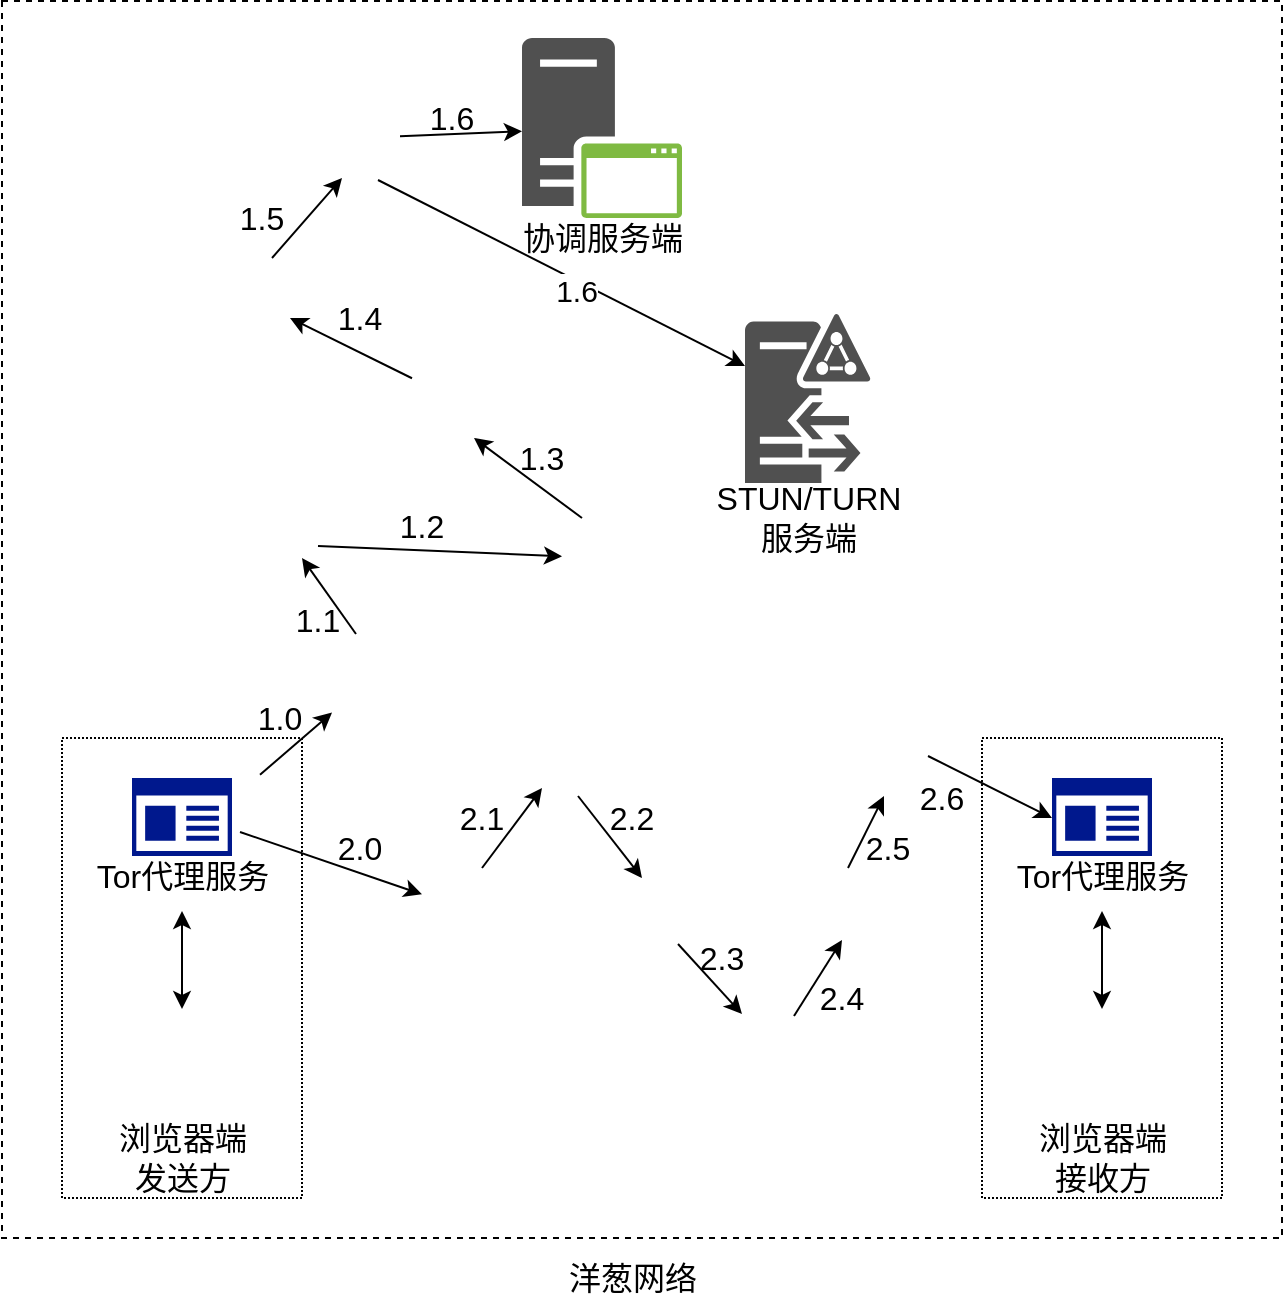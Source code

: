 <mxfile version="14.6.12" type="github">
  <diagram id="OCHjULSu1DyBYGUDZAkZ" name="Page-1">
    <mxGraphModel dx="906" dy="589" grid="1" gridSize="10" guides="1" tooltips="1" connect="0" arrows="1" fold="1" page="1" pageScale="1" pageWidth="827" pageHeight="1169" math="0" shadow="0">
      <root>
        <mxCell id="0" />
        <mxCell id="1" parent="0" />
        <mxCell id="9-z5hyXyrFVvHmD_KuJB-18" value="" style="rounded=0;whiteSpace=wrap;html=1;fontSize=16;dashed=1;" parent="1" vertex="1">
          <mxGeometry x="310" y="151.5" width="640" height="618.5" as="geometry" />
        </mxCell>
        <mxCell id="c0s-1U45BDCgnt8DzCzi-7" value="" style="pointerEvents=1;shadow=0;dashed=0;html=1;strokeColor=none;fillColor=#505050;labelPosition=center;verticalLabelPosition=bottom;verticalAlign=top;outlineConnect=0;align=center;shape=mxgraph.office.servers.application_server_green;fontSize=16;" parent="1" vertex="1">
          <mxGeometry x="570" y="170" width="80" height="90" as="geometry" />
        </mxCell>
        <mxCell id="c0s-1U45BDCgnt8DzCzi-54" value="协调服务端" style="text;html=1;align=center;verticalAlign=middle;resizable=0;points=[];autosize=1;fontSize=16;" parent="1" vertex="1">
          <mxGeometry x="560" y="260" width="100" height="20" as="geometry" />
        </mxCell>
        <mxCell id="c0s-1U45BDCgnt8DzCzi-16" value="" style="shape=image;html=1;verticalAlign=top;verticalLabelPosition=bottom;labelBackgroundColor=#ffffff;imageAspect=0;aspect=fixed;image=https://cdn0.iconfinder.com/data/icons/flat-round-system/512/tor-128.png;fontSize=16;" parent="1" vertex="1">
          <mxGeometry x="429" y="400" width="40" height="40" as="geometry" />
        </mxCell>
        <mxCell id="c0s-1U45BDCgnt8DzCzi-17" value="" style="shape=image;html=1;verticalAlign=top;verticalLabelPosition=bottom;labelBackgroundColor=#ffffff;imageAspect=0;aspect=fixed;image=https://cdn0.iconfinder.com/data/icons/flat-round-system/512/tor-128.png;fontSize=16;" parent="1" vertex="1">
          <mxGeometry x="515" y="330" width="40" height="40" as="geometry" />
        </mxCell>
        <mxCell id="c0s-1U45BDCgnt8DzCzi-18" value="" style="shape=image;html=1;verticalAlign=top;verticalLabelPosition=bottom;labelBackgroundColor=#ffffff;imageAspect=0;aspect=fixed;image=https://cdn0.iconfinder.com/data/icons/flat-round-system/512/tor-128.png;fontSize=16;" parent="1" vertex="1">
          <mxGeometry x="590" y="410" width="40" height="40" as="geometry" />
        </mxCell>
        <mxCell id="c0s-1U45BDCgnt8DzCzi-19" value="" style="shape=image;html=1;verticalAlign=top;verticalLabelPosition=bottom;labelBackgroundColor=#ffffff;imageAspect=0;aspect=fixed;image=https://cdn0.iconfinder.com/data/icons/flat-round-system/512/tor-128.png;fontSize=16;" parent="1" vertex="1">
          <mxGeometry x="790" y="410.75" width="40" height="40" as="geometry" />
        </mxCell>
        <mxCell id="c0s-1U45BDCgnt8DzCzi-21" value="" style="shape=image;html=1;verticalAlign=top;verticalLabelPosition=bottom;labelBackgroundColor=#ffffff;imageAspect=0;aspect=fixed;image=https://cdn0.iconfinder.com/data/icons/flat-round-system/512/tor-128.png;fontSize=16;" parent="1" vertex="1">
          <mxGeometry x="475" y="470" width="40" height="40" as="geometry" />
        </mxCell>
        <mxCell id="c0s-1U45BDCgnt8DzCzi-58" value="洋葱网络" style="text;html=1;align=center;verticalAlign=middle;resizable=0;points=[];autosize=1;fontSize=16;" parent="1" vertex="1">
          <mxGeometry x="585" y="780" width="80" height="20" as="geometry" />
        </mxCell>
        <mxCell id="9-z5hyXyrFVvHmD_KuJB-19" value="" style="shape=image;html=1;verticalAlign=top;verticalLabelPosition=bottom;labelBackgroundColor=#ffffff;imageAspect=0;aspect=fixed;image=https://cdn0.iconfinder.com/data/icons/flat-round-system/512/tor-128.png;fontSize=16;" parent="1" vertex="1">
          <mxGeometry x="414" y="280" width="40" height="40" as="geometry" />
        </mxCell>
        <mxCell id="9-z5hyXyrFVvHmD_KuJB-21" value="" style="shape=image;html=1;verticalAlign=top;verticalLabelPosition=bottom;labelBackgroundColor=#ffffff;imageAspect=0;aspect=fixed;image=https://cdn0.iconfinder.com/data/icons/flat-round-system/512/tor-128.png;fontSize=16;" parent="1" vertex="1">
          <mxGeometry x="860" y="320" width="40" height="40" as="geometry" />
        </mxCell>
        <mxCell id="9-z5hyXyrFVvHmD_KuJB-23" value="" style="shape=image;html=1;verticalAlign=top;verticalLabelPosition=bottom;labelBackgroundColor=#ffffff;imageAspect=0;aspect=fixed;image=https://cdn0.iconfinder.com/data/icons/flat-round-system/512/tor-128.png;fontSize=16;" parent="1" vertex="1">
          <mxGeometry x="520" y="585" width="40" height="40" as="geometry" />
        </mxCell>
        <mxCell id="9-z5hyXyrFVvHmD_KuJB-24" value="" style="shape=image;html=1;verticalAlign=top;verticalLabelPosition=bottom;labelBackgroundColor=#ffffff;imageAspect=0;aspect=fixed;image=https://cdn0.iconfinder.com/data/icons/flat-round-system/512/tor-128.png;fontSize=16;" parent="1" vertex="1">
          <mxGeometry x="469" y="200" width="40" height="40" as="geometry" />
        </mxCell>
        <mxCell id="9-z5hyXyrFVvHmD_KuJB-25" value="" style="shape=image;html=1;verticalAlign=top;verticalLabelPosition=bottom;labelBackgroundColor=#ffffff;imageAspect=0;aspect=fixed;image=https://cdn0.iconfinder.com/data/icons/flat-round-system/512/tor-128.png;fontSize=16;" parent="1" vertex="1">
          <mxGeometry x="693" y="200" width="40" height="40" as="geometry" />
        </mxCell>
        <mxCell id="9-z5hyXyrFVvHmD_KuJB-27" value="&amp;nbsp;" style="text;html=1;strokeColor=none;fillColor=none;align=center;verticalAlign=middle;whiteSpace=wrap;rounded=0;dashed=1;fontSize=16;" parent="1" vertex="1">
          <mxGeometry x="618" y="430" width="40" height="20" as="geometry" />
        </mxCell>
        <mxCell id="3aFzCoHox-xoftAFMv3z-1" value="" style="rounded=0;whiteSpace=wrap;html=1;dashed=1;dashPattern=1 1;fontSize=16;" parent="1" vertex="1">
          <mxGeometry x="340" y="520" width="120" height="230" as="geometry" />
        </mxCell>
        <mxCell id="3aFzCoHox-xoftAFMv3z-5" value="" style="aspect=fixed;pointerEvents=1;shadow=0;dashed=0;html=1;strokeColor=none;labelPosition=center;verticalLabelPosition=bottom;verticalAlign=top;align=center;fillColor=#00188D;shape=mxgraph.mscae.enterprise.app_generic;fontSize=16;" parent="1" vertex="1">
          <mxGeometry x="375" y="540" width="50" height="39" as="geometry" />
        </mxCell>
        <mxCell id="3aFzCoHox-xoftAFMv3z-6" value="Tor代理服务" style="text;html=1;align=center;verticalAlign=middle;resizable=0;points=[];autosize=1;fontSize=16;" parent="1" vertex="1">
          <mxGeometry x="350" y="579" width="100" height="20" as="geometry" />
        </mxCell>
        <mxCell id="3aFzCoHox-xoftAFMv3z-12" style="rounded=0;orthogonalLoop=1;jettySize=auto;html=1;fontSize=16;startArrow=classic;startFill=1;" parent="1" edge="1">
          <mxGeometry x="345" y="435.5" as="geometry">
            <mxPoint x="400" y="655.5" as="sourcePoint" />
            <mxPoint x="400" y="606.5" as="targetPoint" />
          </mxGeometry>
        </mxCell>
        <mxCell id="c0s-1U45BDCgnt8DzCzi-28" style="rounded=0;orthogonalLoop=1;jettySize=auto;html=1;fontSize=16;" parent="1" target="c0s-1U45BDCgnt8DzCzi-21" edge="1">
          <mxGeometry x="370" y="310" as="geometry">
            <mxPoint x="439" y="538.395" as="sourcePoint" />
          </mxGeometry>
        </mxCell>
        <mxCell id="T7WeoSZBhTSac08RslKe-7" style="rounded=0;orthogonalLoop=1;jettySize=auto;html=1;fontSize=16;exitX=0.975;exitY=0.6;exitDx=0;exitDy=0;exitPerimeter=0;" parent="1" source="c0s-1U45BDCgnt8DzCzi-16" target="c0s-1U45BDCgnt8DzCzi-18" edge="1">
          <mxGeometry x="418.39" y="191" as="geometry">
            <mxPoint x="460" y="410" as="sourcePoint" />
            <mxPoint x="494.39" y="320" as="targetPoint" />
          </mxGeometry>
        </mxCell>
        <mxCell id="T7WeoSZBhTSac08RslKe-8" style="rounded=0;orthogonalLoop=1;jettySize=auto;html=1;fontSize=16;exitX=0.3;exitY=-0.05;exitDx=0;exitDy=0;exitPerimeter=0;" parent="1" source="c0s-1U45BDCgnt8DzCzi-21" edge="1">
          <mxGeometry x="413" y="247.91" as="geometry">
            <mxPoint x="482" y="470" as="sourcePoint" />
            <mxPoint x="460" y="430" as="targetPoint" />
          </mxGeometry>
        </mxCell>
        <mxCell id="T7WeoSZBhTSac08RslKe-9" style="rounded=0;orthogonalLoop=1;jettySize=auto;html=1;fontSize=16;entryX=0.775;entryY=1;entryDx=0;entryDy=0;entryPerimeter=0;" parent="1" target="c0s-1U45BDCgnt8DzCzi-17" edge="1">
          <mxGeometry x="531" y="181.6" as="geometry">
            <mxPoint x="600" y="410" as="sourcePoint" />
            <mxPoint x="636" y="378.884" as="targetPoint" />
          </mxGeometry>
        </mxCell>
        <mxCell id="T7WeoSZBhTSac08RslKe-10" style="rounded=0;orthogonalLoop=1;jettySize=auto;html=1;fontSize=16;entryX=0.775;entryY=1;entryDx=0;entryDy=0;entryPerimeter=0;" parent="1" source="c0s-1U45BDCgnt8DzCzi-17" edge="1">
          <mxGeometry x="439" y="121.6" as="geometry">
            <mxPoint x="508" y="340" as="sourcePoint" />
            <mxPoint x="454" y="310" as="targetPoint" />
          </mxGeometry>
        </mxCell>
        <mxCell id="T7WeoSZBhTSac08RslKe-11" style="rounded=0;orthogonalLoop=1;jettySize=auto;html=1;fontSize=16;" parent="1" edge="1">
          <mxGeometry x="368.5" y="61.48" as="geometry">
            <mxPoint x="445" y="280" as="sourcePoint" />
            <mxPoint x="480" y="240" as="targetPoint" />
          </mxGeometry>
        </mxCell>
        <mxCell id="T7WeoSZBhTSac08RslKe-12" style="rounded=0;orthogonalLoop=1;jettySize=auto;html=1;fontSize=16;" parent="1" source="9-z5hyXyrFVvHmD_KuJB-24" target="c0s-1U45BDCgnt8DzCzi-7" edge="1">
          <mxGeometry x="473.5" y="26.48" as="geometry">
            <mxPoint x="550" y="245" as="sourcePoint" />
            <mxPoint x="585" y="195" as="targetPoint" />
          </mxGeometry>
        </mxCell>
        <mxCell id="T7WeoSZBhTSac08RslKe-13" value="1.0" style="text;html=1;strokeColor=none;fillColor=none;align=center;verticalAlign=middle;whiteSpace=wrap;rounded=0;dashed=1;dashPattern=1 1;fontSize=16;" parent="1" vertex="1">
          <mxGeometry x="429" y="500" width="40" height="20" as="geometry" />
        </mxCell>
        <mxCell id="T7WeoSZBhTSac08RslKe-14" value="1.1" style="text;html=1;strokeColor=none;fillColor=none;align=center;verticalAlign=middle;whiteSpace=wrap;rounded=0;dashed=1;dashPattern=1 1;fontSize=16;" parent="1" vertex="1">
          <mxGeometry x="448" y="450.75" width="40" height="20" as="geometry" />
        </mxCell>
        <mxCell id="T7WeoSZBhTSac08RslKe-15" value="1.2" style="text;html=1;strokeColor=none;fillColor=none;align=center;verticalAlign=middle;whiteSpace=wrap;rounded=0;dashed=1;dashPattern=1 1;fontSize=16;" parent="1" vertex="1">
          <mxGeometry x="500" y="404" width="40" height="20" as="geometry" />
        </mxCell>
        <mxCell id="T7WeoSZBhTSac08RslKe-16" value="1.3" style="text;html=1;strokeColor=none;fillColor=none;align=center;verticalAlign=middle;whiteSpace=wrap;rounded=0;dashed=1;dashPattern=1 1;fontSize=16;" parent="1" vertex="1">
          <mxGeometry x="560" y="370" width="40" height="20" as="geometry" />
        </mxCell>
        <mxCell id="T7WeoSZBhTSac08RslKe-17" value="1.4" style="text;html=1;strokeColor=none;fillColor=none;align=center;verticalAlign=middle;whiteSpace=wrap;rounded=0;dashed=1;dashPattern=1 1;fontSize=16;" parent="1" vertex="1">
          <mxGeometry x="469" y="300" width="40" height="20" as="geometry" />
        </mxCell>
        <mxCell id="T7WeoSZBhTSac08RslKe-18" value="1.5" style="text;html=1;strokeColor=none;fillColor=none;align=center;verticalAlign=middle;whiteSpace=wrap;rounded=0;dashed=1;dashPattern=1 1;fontSize=16;" parent="1" vertex="1">
          <mxGeometry x="420" y="250" width="40" height="20" as="geometry" />
        </mxCell>
        <mxCell id="T7WeoSZBhTSac08RslKe-19" value="1.6" style="text;html=1;strokeColor=none;fillColor=none;align=center;verticalAlign=middle;whiteSpace=wrap;rounded=0;dashed=1;dashPattern=1 1;fontSize=16;" parent="1" vertex="1">
          <mxGeometry x="515" y="200" width="40" height="20" as="geometry" />
        </mxCell>
        <mxCell id="T7WeoSZBhTSac08RslKe-20" value="" style="shape=image;html=1;verticalAlign=top;verticalLabelPosition=bottom;labelBackgroundColor=#ffffff;imageAspect=0;aspect=fixed;image=https://cdn1.iconfinder.com/data/icons/logotypes/32/chrome-128.png;fontSize=16;" parent="1" vertex="1">
          <mxGeometry x="375" y="660" width="50" height="50" as="geometry" />
        </mxCell>
        <mxCell id="T7WeoSZBhTSac08RslKe-21" value="浏览器端&lt;br style=&quot;font-size: 16px&quot;&gt;发送方" style="text;html=1;align=center;verticalAlign=middle;resizable=0;points=[];autosize=1;fontSize=16;" parent="1" vertex="1">
          <mxGeometry x="360" y="710" width="80" height="40" as="geometry" />
        </mxCell>
        <mxCell id="T7WeoSZBhTSac08RslKe-30" value="" style="rounded=0;whiteSpace=wrap;html=1;dashed=1;dashPattern=1 1;fontSize=16;" parent="1" vertex="1">
          <mxGeometry x="800" y="520" width="120" height="230" as="geometry" />
        </mxCell>
        <mxCell id="T7WeoSZBhTSac08RslKe-31" value="" style="aspect=fixed;pointerEvents=1;shadow=0;dashed=0;html=1;strokeColor=none;labelPosition=center;verticalLabelPosition=bottom;verticalAlign=top;align=center;fillColor=#00188D;shape=mxgraph.mscae.enterprise.app_generic;fontSize=16;" parent="1" vertex="1">
          <mxGeometry x="835" y="540" width="50" height="39" as="geometry" />
        </mxCell>
        <mxCell id="T7WeoSZBhTSac08RslKe-32" value="Tor代理服务" style="text;html=1;align=center;verticalAlign=middle;resizable=0;points=[];autosize=1;fontSize=16;" parent="1" vertex="1">
          <mxGeometry x="810" y="579" width="100" height="20" as="geometry" />
        </mxCell>
        <mxCell id="T7WeoSZBhTSac08RslKe-33" style="rounded=0;orthogonalLoop=1;jettySize=auto;html=1;fontSize=16;startArrow=classic;startFill=1;" parent="1" edge="1">
          <mxGeometry x="805" y="435.5" as="geometry">
            <mxPoint x="860" y="655.5" as="sourcePoint" />
            <mxPoint x="860" y="606.5" as="targetPoint" />
          </mxGeometry>
        </mxCell>
        <mxCell id="T7WeoSZBhTSac08RslKe-34" value="" style="shape=image;html=1;verticalAlign=top;verticalLabelPosition=bottom;labelBackgroundColor=#ffffff;imageAspect=0;aspect=fixed;image=https://cdn1.iconfinder.com/data/icons/logotypes/32/chrome-128.png;fontSize=16;" parent="1" vertex="1">
          <mxGeometry x="835" y="660" width="50" height="50" as="geometry" />
        </mxCell>
        <mxCell id="T7WeoSZBhTSac08RslKe-35" value="浏览器端&lt;br style=&quot;font-size: 16px&quot;&gt;接收方" style="text;html=1;align=center;verticalAlign=middle;resizable=0;points=[];autosize=1;fontSize=16;" parent="1" vertex="1">
          <mxGeometry x="820" y="710" width="80" height="40" as="geometry" />
        </mxCell>
        <mxCell id="T7WeoSZBhTSac08RslKe-37" style="rounded=0;orthogonalLoop=1;jettySize=auto;html=1;fontSize=16;exitX=1.08;exitY=0.692;exitDx=0;exitDy=0;exitPerimeter=0;" parent="1" source="3aFzCoHox-xoftAFMv3z-5" target="9-z5hyXyrFVvHmD_KuJB-23" edge="1">
          <mxGeometry x="428.39" y="201" as="geometry">
            <mxPoint x="478" y="434" as="sourcePoint" />
            <mxPoint x="600" y="439.155" as="targetPoint" />
          </mxGeometry>
        </mxCell>
        <mxCell id="T7WeoSZBhTSac08RslKe-38" value="" style="shape=image;html=1;verticalAlign=top;verticalLabelPosition=bottom;labelBackgroundColor=#ffffff;imageAspect=0;aspect=fixed;image=https://cdn0.iconfinder.com/data/icons/flat-round-system/512/tor-128.png;fontSize=16;" parent="1" vertex="1">
          <mxGeometry x="760" y="280" width="40" height="40" as="geometry" />
        </mxCell>
        <mxCell id="T7WeoSZBhTSac08RslKe-39" value="" style="shape=image;html=1;verticalAlign=top;verticalLabelPosition=bottom;labelBackgroundColor=#ffffff;imageAspect=0;aspect=fixed;image=https://cdn0.iconfinder.com/data/icons/flat-round-system/512/tor-128.png;fontSize=16;" parent="1" vertex="1">
          <mxGeometry x="570" y="510" width="40" height="40" as="geometry" />
        </mxCell>
        <mxCell id="T7WeoSZBhTSac08RslKe-40" style="rounded=0;orthogonalLoop=1;jettySize=auto;html=1;fontSize=16;" parent="1" edge="1">
          <mxGeometry x="438.39" y="206" as="geometry">
            <mxPoint x="550" y="585" as="sourcePoint" />
            <mxPoint x="580" y="545" as="targetPoint" />
          </mxGeometry>
        </mxCell>
        <mxCell id="T7WeoSZBhTSac08RslKe-41" value="" style="shape=image;html=1;verticalAlign=top;verticalLabelPosition=bottom;labelBackgroundColor=#ffffff;imageAspect=0;aspect=fixed;image=https://cdn0.iconfinder.com/data/icons/flat-round-system/512/tor-128.png;fontSize=16;" parent="1" vertex="1">
          <mxGeometry x="620" y="585" width="40" height="40" as="geometry" />
        </mxCell>
        <mxCell id="T7WeoSZBhTSac08RslKe-42" value="" style="shape=image;html=1;verticalAlign=top;verticalLabelPosition=bottom;labelBackgroundColor=#ffffff;imageAspect=0;aspect=fixed;image=https://cdn0.iconfinder.com/data/icons/flat-round-system/512/tor-128.png;fontSize=16;" parent="1" vertex="1">
          <mxGeometry x="670" y="650" width="40" height="40" as="geometry" />
        </mxCell>
        <mxCell id="T7WeoSZBhTSac08RslKe-43" value="" style="shape=image;html=1;verticalAlign=top;verticalLabelPosition=bottom;labelBackgroundColor=#ffffff;imageAspect=0;aspect=fixed;image=https://cdn0.iconfinder.com/data/icons/flat-round-system/512/tor-128.png;fontSize=16;" parent="1" vertex="1">
          <mxGeometry x="720" y="585" width="40" height="40" as="geometry" />
        </mxCell>
        <mxCell id="T7WeoSZBhTSac08RslKe-44" value="" style="shape=image;html=1;verticalAlign=top;verticalLabelPosition=bottom;labelBackgroundColor=#ffffff;imageAspect=0;aspect=fixed;image=https://cdn0.iconfinder.com/data/icons/flat-round-system/512/tor-128.png;fontSize=16;" parent="1" vertex="1">
          <mxGeometry x="733" y="510" width="40" height="40" as="geometry" />
        </mxCell>
        <mxCell id="T7WeoSZBhTSac08RslKe-45" style="rounded=0;orthogonalLoop=1;jettySize=auto;html=1;fontSize=16;exitX=0.7;exitY=0.975;exitDx=0;exitDy=0;exitPerimeter=0;" parent="1" source="T7WeoSZBhTSac08RslKe-39" edge="1">
          <mxGeometry x="448.39" y="221" as="geometry">
            <mxPoint x="600" y="540" as="sourcePoint" />
            <mxPoint x="630" y="590" as="targetPoint" />
          </mxGeometry>
        </mxCell>
        <mxCell id="T7WeoSZBhTSac08RslKe-46" style="rounded=0;orthogonalLoop=1;jettySize=auto;html=1;fontSize=16;" parent="1" edge="1">
          <mxGeometry x="498.39" y="295" as="geometry">
            <mxPoint x="648" y="623" as="sourcePoint" />
            <mxPoint x="680" y="658" as="targetPoint" />
          </mxGeometry>
        </mxCell>
        <mxCell id="T7WeoSZBhTSac08RslKe-47" style="rounded=0;orthogonalLoop=1;jettySize=auto;html=1;fontSize=16;" parent="1" edge="1">
          <mxGeometry x="504.39" y="304" as="geometry">
            <mxPoint x="706" y="659" as="sourcePoint" />
            <mxPoint x="730" y="621" as="targetPoint" />
          </mxGeometry>
        </mxCell>
        <mxCell id="T7WeoSZBhTSac08RslKe-48" style="rounded=0;orthogonalLoop=1;jettySize=auto;html=1;fontSize=16;entryX=0.45;entryY=0.975;entryDx=0;entryDy=0;entryPerimeter=0;" parent="1" target="T7WeoSZBhTSac08RslKe-44" edge="1">
          <mxGeometry x="531.39" y="230" as="geometry">
            <mxPoint x="733" y="585" as="sourcePoint" />
            <mxPoint x="753" y="540" as="targetPoint" />
          </mxGeometry>
        </mxCell>
        <mxCell id="T7WeoSZBhTSac08RslKe-49" style="rounded=0;orthogonalLoop=1;jettySize=auto;html=1;fontSize=16;entryX=0;entryY=0.513;entryDx=0;entryDy=0;entryPerimeter=0;exitX=1;exitY=0.475;exitDx=0;exitDy=0;exitPerimeter=0;" parent="1" source="T7WeoSZBhTSac08RslKe-44" target="T7WeoSZBhTSac08RslKe-31" edge="1">
          <mxGeometry x="541.39" y="240" as="geometry">
            <mxPoint x="743" y="595" as="sourcePoint" />
            <mxPoint x="761" y="559" as="targetPoint" />
          </mxGeometry>
        </mxCell>
        <mxCell id="T7WeoSZBhTSac08RslKe-50" value="2.0" style="text;html=1;strokeColor=none;fillColor=none;align=center;verticalAlign=middle;whiteSpace=wrap;rounded=0;dashed=1;dashPattern=1 1;fontSize=16;" parent="1" vertex="1">
          <mxGeometry x="469" y="565" width="40" height="20" as="geometry" />
        </mxCell>
        <mxCell id="T7WeoSZBhTSac08RslKe-51" value="2.1" style="text;html=1;strokeColor=none;fillColor=none;align=center;verticalAlign=middle;whiteSpace=wrap;rounded=0;dashed=1;dashPattern=1 1;fontSize=16;" parent="1" vertex="1">
          <mxGeometry x="530" y="550" width="40" height="20" as="geometry" />
        </mxCell>
        <mxCell id="T7WeoSZBhTSac08RslKe-52" value="2.2" style="text;html=1;strokeColor=none;fillColor=none;align=center;verticalAlign=middle;whiteSpace=wrap;rounded=0;dashed=1;dashPattern=1 1;fontSize=16;" parent="1" vertex="1">
          <mxGeometry x="605" y="550" width="40" height="20" as="geometry" />
        </mxCell>
        <mxCell id="T7WeoSZBhTSac08RslKe-53" value="2.3" style="text;html=1;strokeColor=none;fillColor=none;align=center;verticalAlign=middle;whiteSpace=wrap;rounded=0;dashed=1;dashPattern=1 1;fontSize=16;" parent="1" vertex="1">
          <mxGeometry x="650" y="620" width="40" height="20" as="geometry" />
        </mxCell>
        <mxCell id="T7WeoSZBhTSac08RslKe-54" value="2.4" style="text;html=1;strokeColor=none;fillColor=none;align=center;verticalAlign=middle;whiteSpace=wrap;rounded=0;dashed=1;dashPattern=1 1;fontSize=16;" parent="1" vertex="1">
          <mxGeometry x="710" y="640" width="40" height="20" as="geometry" />
        </mxCell>
        <mxCell id="T7WeoSZBhTSac08RslKe-55" value="2.5" style="text;html=1;strokeColor=none;fillColor=none;align=center;verticalAlign=middle;whiteSpace=wrap;rounded=0;dashed=1;dashPattern=1 1;fontSize=16;" parent="1" vertex="1">
          <mxGeometry x="733" y="565" width="40" height="20" as="geometry" />
        </mxCell>
        <mxCell id="T7WeoSZBhTSac08RslKe-56" value="2.6" style="text;html=1;strokeColor=none;fillColor=none;align=center;verticalAlign=middle;whiteSpace=wrap;rounded=0;dashed=1;dashPattern=1 1;fontSize=16;" parent="1" vertex="1">
          <mxGeometry x="760" y="540" width="40" height="20" as="geometry" />
        </mxCell>
        <mxCell id="YBeNmk1CUAF9tcvQvxIP-2" value="" style="pointerEvents=1;shadow=0;dashed=0;html=1;strokeColor=none;fillColor=#505050;labelPosition=center;verticalLabelPosition=bottom;verticalAlign=top;outlineConnect=0;align=center;shape=mxgraph.office.servers.active_directory_federation_services_proxy;fontSize=15;" vertex="1" parent="1">
          <mxGeometry x="681.5" y="307.5" width="63" height="85" as="geometry" />
        </mxCell>
        <mxCell id="YBeNmk1CUAF9tcvQvxIP-3" value="STUN/TURN&lt;br&gt;服务端" style="text;html=1;align=center;verticalAlign=middle;resizable=0;points=[];autosize=1;fontSize=16;" vertex="1" parent="1">
          <mxGeometry x="658" y="390" width="110" height="40" as="geometry" />
        </mxCell>
        <mxCell id="YBeNmk1CUAF9tcvQvxIP-4" style="rounded=0;orthogonalLoop=1;jettySize=auto;html=1;fontSize=16;exitX=0.725;exitY=1.025;exitDx=0;exitDy=0;exitPerimeter=0;" edge="1" parent="1" source="9-z5hyXyrFVvHmD_KuJB-24" target="YBeNmk1CUAF9tcvQvxIP-2">
          <mxGeometry x="508.5" y="111.48" as="geometry">
            <mxPoint x="585" y="330" as="sourcePoint" />
            <mxPoint x="620" y="290" as="targetPoint" />
          </mxGeometry>
        </mxCell>
        <mxCell id="YBeNmk1CUAF9tcvQvxIP-5" value="1.6" style="edgeLabel;html=1;align=center;verticalAlign=middle;resizable=0;points=[];fontSize=15;" vertex="1" connectable="0" parent="YBeNmk1CUAF9tcvQvxIP-4">
          <mxGeometry relative="1" as="geometry">
            <mxPoint x="7" y="8" as="offset" />
          </mxGeometry>
        </mxCell>
      </root>
    </mxGraphModel>
  </diagram>
</mxfile>
